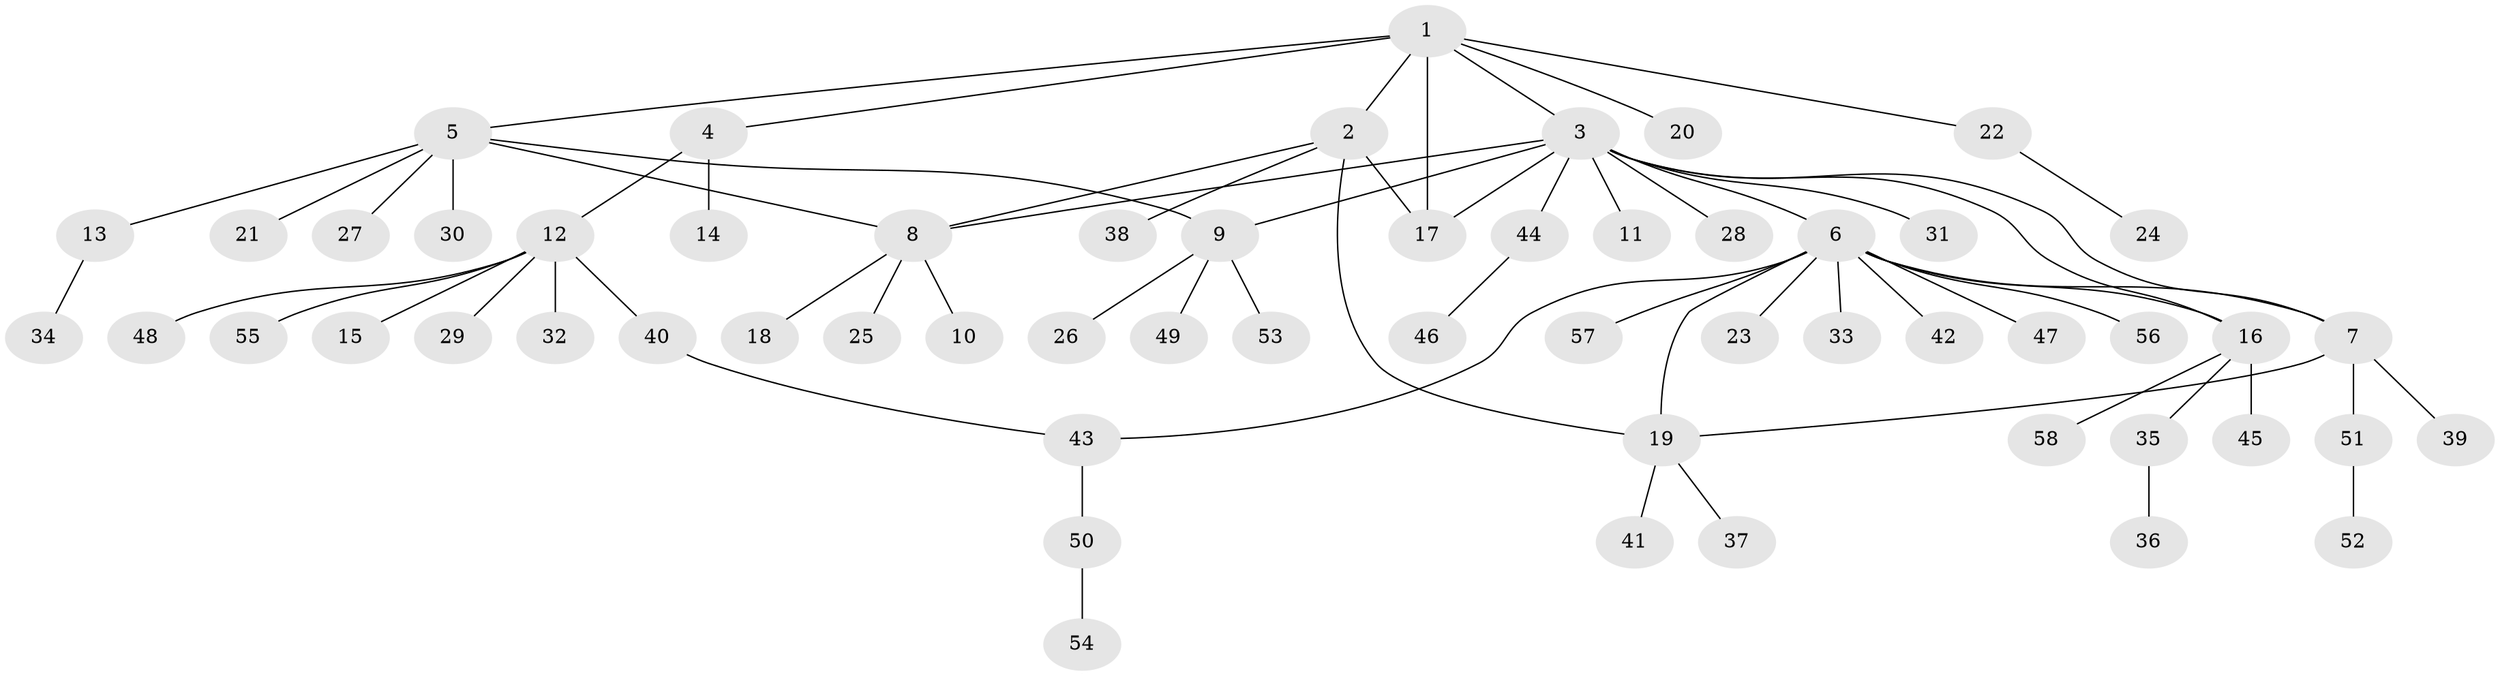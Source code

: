 // Generated by graph-tools (version 1.1) at 2025/11/02/27/25 16:11:12]
// undirected, 58 vertices, 67 edges
graph export_dot {
graph [start="1"]
  node [color=gray90,style=filled];
  1;
  2;
  3;
  4;
  5;
  6;
  7;
  8;
  9;
  10;
  11;
  12;
  13;
  14;
  15;
  16;
  17;
  18;
  19;
  20;
  21;
  22;
  23;
  24;
  25;
  26;
  27;
  28;
  29;
  30;
  31;
  32;
  33;
  34;
  35;
  36;
  37;
  38;
  39;
  40;
  41;
  42;
  43;
  44;
  45;
  46;
  47;
  48;
  49;
  50;
  51;
  52;
  53;
  54;
  55;
  56;
  57;
  58;
  1 -- 2;
  1 -- 3;
  1 -- 4;
  1 -- 5;
  1 -- 17;
  1 -- 20;
  1 -- 22;
  2 -- 8;
  2 -- 17;
  2 -- 19;
  2 -- 38;
  3 -- 6;
  3 -- 7;
  3 -- 8;
  3 -- 9;
  3 -- 11;
  3 -- 16;
  3 -- 17;
  3 -- 28;
  3 -- 31;
  3 -- 44;
  4 -- 12;
  4 -- 14;
  5 -- 8;
  5 -- 9;
  5 -- 13;
  5 -- 21;
  5 -- 27;
  5 -- 30;
  6 -- 7;
  6 -- 16;
  6 -- 19;
  6 -- 23;
  6 -- 33;
  6 -- 42;
  6 -- 43;
  6 -- 47;
  6 -- 56;
  6 -- 57;
  7 -- 19;
  7 -- 39;
  7 -- 51;
  8 -- 10;
  8 -- 18;
  8 -- 25;
  9 -- 26;
  9 -- 49;
  9 -- 53;
  12 -- 15;
  12 -- 29;
  12 -- 32;
  12 -- 40;
  12 -- 48;
  12 -- 55;
  13 -- 34;
  16 -- 35;
  16 -- 45;
  16 -- 58;
  19 -- 37;
  19 -- 41;
  22 -- 24;
  35 -- 36;
  40 -- 43;
  43 -- 50;
  44 -- 46;
  50 -- 54;
  51 -- 52;
}
